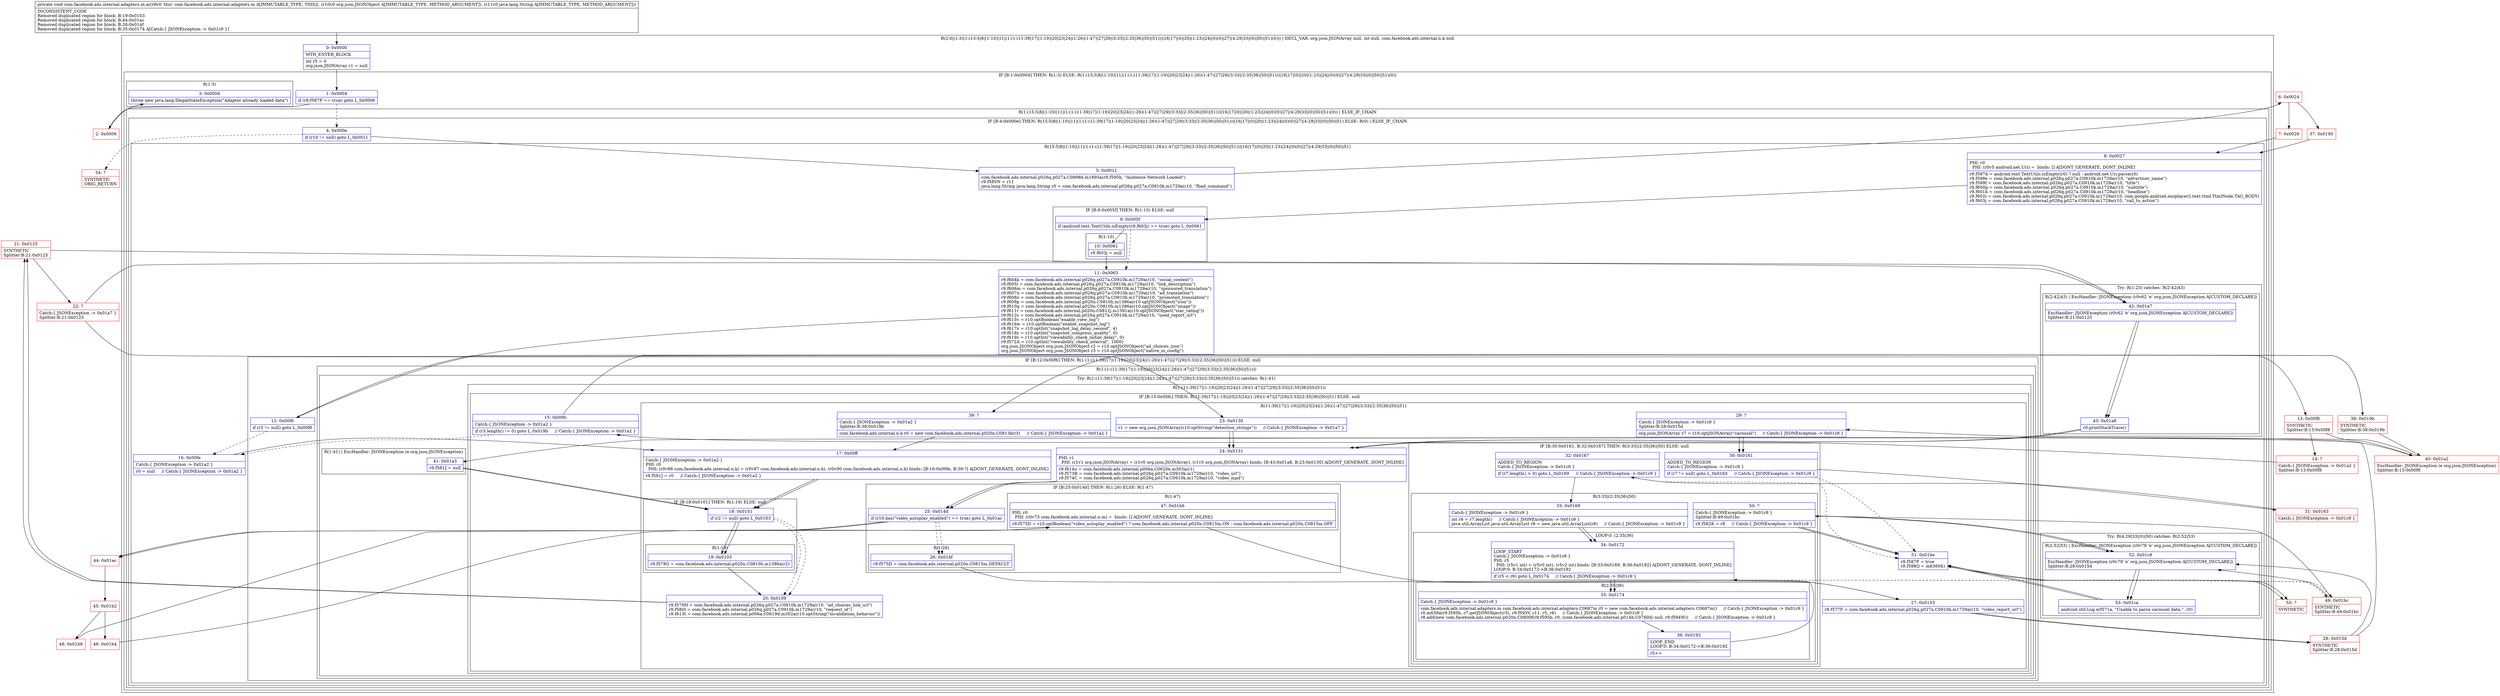 digraph "CFG forcom.facebook.ads.internal.adapters.m.a(Lorg\/json\/JSONObject;Ljava\/lang\/String;)V" {
subgraph cluster_Region_2137279845 {
label = "R(2:0|(1:3)(1:(15:5|8|(1:10)|11|(1:(1:(11:39|17|(1:19)|20|23|24|(1:26)(1:47)|27|29|(3:33|(2:35|36)|50)|51)))|16|17|(0)|20|(1:23)|24|(0)(0)|27|(4:29|33|(0)|50)|51)(0))) | DECL_VAR: org.json.JSONArray null, int null, com.facebook.ads.internal.n.k null\l";
node [shape=record,color=blue];
Node_0 [shape=record,label="{0\:\ 0x0000|MTH_ENTER_BLOCK\l|int r5 = 0\lorg.json.JSONArray r1 = null\l}"];
subgraph cluster_IfRegion_198787821 {
label = "IF [B:1:0x0004] THEN: R(1:3) ELSE: R(1:(15:5|8|(1:10)|11|(1:(1:(11:39|17|(1:19)|20|23|24|(1:26)(1:47)|27|29|(3:33|(2:35|36)|50)|51)))|16|17|(0)|20|(1:23)|24|(0)(0)|27|(4:29|33|(0)|50)|51)(0))";
node [shape=record,color=blue];
Node_1 [shape=record,label="{1\:\ 0x0004|if (r9.f587P == true) goto L_0x0006\l}"];
subgraph cluster_Region_994757978 {
label = "R(1:3)";
node [shape=record,color=blue];
Node_3 [shape=record,label="{3\:\ 0x000d|throw new java.lang.IllegalStateException(\"Adapter already loaded data\")\l}"];
}
subgraph cluster_Region_1348901652 {
label = "R(1:(15:5|8|(1:10)|11|(1:(1:(11:39|17|(1:19)|20|23|24|(1:26)(1:47)|27|29|(3:33|(2:35|36)|50)|51)))|16|17|(0)|20|(1:23)|24|(0)(0)|27|(4:29|33|(0)|50)|51)(0)) | ELSE_IF_CHAIN\l";
node [shape=record,color=blue];
subgraph cluster_IfRegion_2078812949 {
label = "IF [B:4:0x000e] THEN: R(15:5|8|(1:10)|11|(1:(1:(11:39|17|(1:19)|20|23|24|(1:26)(1:47)|27|29|(3:33|(2:35|36)|50)|51)))|16|17|(0)|20|(1:23)|24|(0)(0)|27|(4:29|33|(0)|50)|51) ELSE: R(0) | ELSE_IF_CHAIN\l";
node [shape=record,color=blue];
Node_4 [shape=record,label="{4\:\ 0x000e|if (r10 != null) goto L_0x0011\l}"];
subgraph cluster_Region_1904897210 {
label = "R(15:5|8|(1:10)|11|(1:(1:(11:39|17|(1:19)|20|23|24|(1:26)(1:47)|27|29|(3:33|(2:35|36)|50)|51)))|16|17|(0)|20|(1:23)|24|(0)(0)|27|(4:29|33|(0)|50)|51)";
node [shape=record,color=blue];
Node_5 [shape=record,label="{5\:\ 0x0011|com.facebook.ads.internal.p026q.p027a.C0898d.m1693a(r9.f595b, \"Audience Network Loaded\")\lr9.f585N = r11\ljava.lang.String java.lang.String r0 = com.facebook.ads.internal.p026q.p027a.C0910k.m1729a(r10, \"fbad_command\")\l}"];
Node_8 [shape=record,label="{8\:\ 0x0027|PHI: r0 \l  PHI: (r0v5 android.net.Uri) =  binds: [] A[DONT_GENERATE, DONT_INLINE]\l|r9.f597d = android.text.TextUtils.isEmpty(r0) ? null : android.net.Uri.parse(r0)\lr9.f598e = com.facebook.ads.internal.p026q.p027a.C0910k.m1729a(r10, \"advertiser_name\")\lr9.f599f = com.facebook.ads.internal.p026q.p027a.C0910k.m1729a(r10, \"title\")\lr9.f600g = com.facebook.ads.internal.p026q.p027a.C0910k.m1729a(r10, \"subtitle\")\lr9.f601h = com.facebook.ads.internal.p026q.p027a.C0910k.m1729a(r10, \"headline\")\lr9.f602i = com.facebook.ads.internal.p026q.p027a.C0910k.m1729a(r10, com.google.android.exoplayer2.text.ttml.TtmlNode.TAG_BODY)\lr9.f603j = com.facebook.ads.internal.p026q.p027a.C0910k.m1729a(r10, \"call_to_action\")\l}"];
subgraph cluster_IfRegion_979878063 {
label = "IF [B:9:0x005f] THEN: R(1:10) ELSE: null";
node [shape=record,color=blue];
Node_9 [shape=record,label="{9\:\ 0x005f|if (android.text.TextUtils.isEmpty(r9.f603j) == true) goto L_0x0061\l}"];
subgraph cluster_Region_1462434468 {
label = "R(1:10)";
node [shape=record,color=blue];
Node_10 [shape=record,label="{10\:\ 0x0061|r9.f603j = null\l}"];
}
}
Node_11 [shape=record,label="{11\:\ 0x0063|r9.f604k = com.facebook.ads.internal.p026q.p027a.C0910k.m1729a(r10, \"social_context\")\lr9.f605l = com.facebook.ads.internal.p026q.p027a.C0910k.m1729a(r10, \"link_description\")\lr9.f606m = com.facebook.ads.internal.p026q.p027a.C0910k.m1729a(r10, \"sponsored_translation\")\lr9.f607n = com.facebook.ads.internal.p026q.p027a.C0910k.m1729a(r10, \"ad_translation\")\lr9.f608o = com.facebook.ads.internal.p026q.p027a.C0910k.m1729a(r10, \"promoted_translation\")\lr9.f609p = com.facebook.ads.internal.p020n.C0810h.m1386a(r10.optJSONObject(\"icon\"))\lr9.f610q = com.facebook.ads.internal.p020n.C0810h.m1386a(r10.optJSONObject(\"image\"))\lr9.f611r = com.facebook.ads.internal.p020n.C0812j.m1391a(r10.optJSONObject(\"star_rating\"))\lr9.f612s = com.facebook.ads.internal.p026q.p027a.C0910k.m1729a(r10, \"used_report_url\")\lr9.f615v = r10.optBoolean(\"enable_view_log\")\lr9.f616w = r10.optBoolean(\"enable_snapshot_log\")\lr9.f617x = r10.optInt(\"snapshot_log_delay_second\", 4)\lr9.f618y = r10.optInt(\"snapshot_compress_quality\", 0)\lr9.f619z = r10.optInt(\"viewability_check_initial_delay\", 0)\lr9.f572A = r10.optInt(\"viewability_check_interval\", 1000)\lorg.json.JSONObject org.json.JSONObject r2 = r10.optJSONObject(\"ad_choices_icon\")\lorg.json.JSONObject org.json.JSONObject r3 = r10.optJSONObject(\"native_ui_config\")\l}"];
subgraph cluster_IfRegion_1622110137 {
label = "IF [B:12:0x00f6] THEN: R(1:(1:(11:39|17|(1:19)|20|23|24|(1:26)(1:47)|27|29|(3:33|(2:35|36)|50)|51))) ELSE: null";
node [shape=record,color=blue];
Node_12 [shape=record,label="{12\:\ 0x00f6|if (r3 != null) goto L_0x00f8\l}"];
subgraph cluster_Region_871396718 {
label = "R(1:(1:(11:39|17|(1:19)|20|23|24|(1:26)(1:47)|27|29|(3:33|(2:35|36)|50)|51)))";
node [shape=record,color=blue];
subgraph cluster_TryCatchRegion_159006854 {
label = "Try: R(1:(11:39|17|(1:19)|20|23|24|(1:26)(1:47)|27|29|(3:33|(2:35|36)|50)|51)) catches: R(1:41)";
node [shape=record,color=blue];
subgraph cluster_Region_219978686 {
label = "R(1:(11:39|17|(1:19)|20|23|24|(1:26)(1:47)|27|29|(3:33|(2:35|36)|50)|51))";
node [shape=record,color=blue];
subgraph cluster_IfRegion_1300856638 {
label = "IF [B:15:0x00fc] THEN: R(11:39|17|(1:19)|20|23|24|(1:26)(1:47)|27|29|(3:33|(2:35|36)|50)|51) ELSE: null";
node [shape=record,color=blue];
Node_15 [shape=record,label="{15\:\ 0x00fc|Catch:\{ JSONException \-\> 0x01a2 \}\l|if (r3.length() != 0) goto L_0x019b     \/\/ Catch:\{ JSONException \-\> 0x01a2 \}\l}"];
subgraph cluster_Region_748747125 {
label = "R(11:39|17|(1:19)|20|23|24|(1:26)(1:47)|27|29|(3:33|(2:35|36)|50)|51)";
node [shape=record,color=blue];
Node_39 [shape=record,label="{39\:\ ?|Catch:\{ JSONException \-\> 0x01a2 \}\lSplitter:B:38:0x019b\l|com.facebook.ads.internal.n.k r0 = new com.facebook.ads.internal.p020n.C0813k(r3)     \/\/ Catch:\{ JSONException \-\> 0x01a2 \}\l}"];
Node_17 [shape=record,label="{17\:\ 0x00ff|Catch:\{ JSONException \-\> 0x01a2 \}\lPHI: r0 \l  PHI: (r0v86 com.facebook.ads.internal.n.k) = (r0v87 com.facebook.ads.internal.n.k), (r0v90 com.facebook.ads.internal.n.k) binds: [B:16:0x00fe, B:39:?] A[DONT_GENERATE, DONT_INLINE]\l|r9.f581J = r0     \/\/ Catch:\{ JSONException \-\> 0x01a2 \}\l}"];
subgraph cluster_IfRegion_351747973 {
label = "IF [B:18:0x0101] THEN: R(1:19) ELSE: null";
node [shape=record,color=blue];
Node_18 [shape=record,label="{18\:\ 0x0101|if (r2 != null) goto L_0x0103\l}"];
subgraph cluster_Region_1068963647 {
label = "R(1:19)";
node [shape=record,color=blue];
Node_19 [shape=record,label="{19\:\ 0x0103|r9.f578G = com.facebook.ads.internal.p020n.C0810h.m1386a(r2)\l}"];
}
}
Node_20 [shape=record,label="{20\:\ 0x0109|r9.f579H = com.facebook.ads.internal.p026q.p027a.C0910k.m1729a(r10, \"ad_choices_link_url\")\lr9.f580I = com.facebook.ads.internal.p026q.p027a.C0910k.m1729a(r10, \"request_id\")\lr9.f613t = com.facebook.ads.internal.p006a.C0619d.m302a(r10.optString(\"invalidation_behavior\"))\l}"];
Node_23 [shape=record,label="{23\:\ 0x0130|r1 = new org.json.JSONArray(r10.optString(\"detection_strings\"))     \/\/ Catch:\{ JSONException \-\> 0x01a7 \}\l}"];
Node_24 [shape=record,label="{24\:\ 0x0131|PHI: r1 \l  PHI: (r1v1 org.json.JSONArray) = (r1v0 org.json.JSONArray), (r1v5 org.json.JSONArray) binds: [B:43:0x01a8, B:23:0x0130] A[DONT_GENERATE, DONT_INLINE]\l|r9.f614u = com.facebook.ads.internal.p006a.C0620e.m303a(r1)\lr9.f573B = com.facebook.ads.internal.p026q.p027a.C0910k.m1729a(r10, \"video_url\")\lr9.f574C = com.facebook.ads.internal.p026q.p027a.C0910k.m1729a(r10, \"video_mpd\")\l}"];
subgraph cluster_IfRegion_233029475 {
label = "IF [B:25:0x014d] THEN: R(1:26) ELSE: R(1:47)";
node [shape=record,color=blue];
Node_25 [shape=record,label="{25\:\ 0x014d|if (r10.has(\"video_autoplay_enabled\") == true) goto L_0x01ac\l}"];
subgraph cluster_Region_1023991988 {
label = "R(1:26)";
node [shape=record,color=blue];
Node_26 [shape=record,label="{26\:\ 0x014f|r9.f575D = com.facebook.ads.internal.p020n.C0815m.DEFAULT\l}"];
}
subgraph cluster_Region_1722677731 {
label = "R(1:47)";
node [shape=record,color=blue];
Node_47 [shape=record,label="{47\:\ 0x01b6|PHI: r0 \l  PHI: (r0v73 com.facebook.ads.internal.n.m) =  binds: [] A[DONT_GENERATE, DONT_INLINE]\l|r9.f575D = r10.optBoolean(\"video_autoplay_enabled\") ? com.facebook.ads.internal.p020n.C0815m.ON : com.facebook.ads.internal.p020n.C0815m.OFF\l}"];
}
}
Node_27 [shape=record,label="{27\:\ 0x0153|r9.f577F = com.facebook.ads.internal.p026q.p027a.C0910k.m1729a(r10, \"video_report_url\")\l}"];
Node_29 [shape=record,label="{29\:\ ?|Catch:\{ JSONException \-\> 0x01c9 \}\lSplitter:B:28:0x015d\l|org.json.JSONArray r7 = r10.optJSONArray(\"carousel\")     \/\/ Catch:\{ JSONException \-\> 0x01c9 \}\l}"];
subgraph cluster_IfRegion_429287376 {
label = "IF [B:30:0x0161, B:32:0x0167] THEN: R(3:33|(2:35|36)|50) ELSE: null";
node [shape=record,color=blue];
Node_30 [shape=record,label="{30\:\ 0x0161|ADDED_TO_REGION\lCatch:\{ JSONException \-\> 0x01c9 \}\l|if (r7 != null) goto L_0x0163     \/\/ Catch:\{ JSONException \-\> 0x01c9 \}\l}"];
Node_32 [shape=record,label="{32\:\ 0x0167|ADDED_TO_REGION\lCatch:\{ JSONException \-\> 0x01c9 \}\l|if (r7.length() \> 0) goto L_0x0169     \/\/ Catch:\{ JSONException \-\> 0x01c9 \}\l}"];
subgraph cluster_Region_39780860 {
label = "R(3:33|(2:35|36)|50)";
node [shape=record,color=blue];
Node_33 [shape=record,label="{33\:\ 0x0169|Catch:\{ JSONException \-\> 0x01c9 \}\l|int r6 = r7.length()     \/\/ Catch:\{ JSONException \-\> 0x01c9 \}\ljava.util.ArrayList java.util.ArrayList r8 = new java.util.ArrayList(r6)     \/\/ Catch:\{ JSONException \-\> 0x01c9 \}\l}"];
subgraph cluster_LoopRegion_1215955318 {
label = "LOOP:0: (2:35|36)";
node [shape=record,color=blue];
Node_34 [shape=record,label="{34\:\ 0x0172|LOOP_START\lCatch:\{ JSONException \-\> 0x01c9 \}\lPHI: r5 \l  PHI: (r5v1 int) = (r5v0 int), (r5v2 int) binds: [B:33:0x0169, B:36:0x0192] A[DONT_GENERATE, DONT_INLINE]\lLOOP:0: B:34:0x0172\-\>B:36:0x0192\l|if (r5 \< r6) goto L_0x0174     \/\/ Catch:\{ JSONException \-\> 0x01c9 \}\l}"];
subgraph cluster_Region_1178630357 {
label = "R(2:35|36)";
node [shape=record,color=blue];
Node_35 [shape=record,label="{35\:\ 0x0174|Catch:\{ JSONException \-\> 0x01c9 \}\l|com.facebook.ads.internal.adapters.m com.facebook.ads.internal.adapters.C0687m r0 = new com.facebook.ads.internal.adapters.C0687m()     \/\/ Catch:\{ JSONException \-\> 0x01c9 \}\lr0.m639a(r9.f595b, r7.getJSONObject(r5), r9.f593V, r11, r5, r6)     \/\/ Catch:\{ JSONException \-\> 0x01c9 \}\lr8.add(new com.facebook.ads.internal.p020n.C0800f(r9.f595b, r0, (com.facebook.ads.internal.p014h.C0760d) null, r9.f594W))     \/\/ Catch:\{ JSONException \-\> 0x01c9 \}\l}"];
Node_36 [shape=record,label="{36\:\ 0x0192|LOOP_END\lLOOP:0: B:34:0x0172\-\>B:36:0x0192\l|r5++\l}"];
}
}
Node_50 [shape=record,label="{50\:\ ?|Catch:\{ JSONException \-\> 0x01c9 \}\lSplitter:B:49:0x01bc\l|r9.f582K = r8     \/\/ Catch:\{ JSONException \-\> 0x01c9 \}\l}"];
}
}
Node_51 [shape=record,label="{51\:\ 0x01be|r9.f587P = true\lr9.f588Q = m636M()\l}"];
}
}
}
subgraph cluster_Region_260399075 {
label = "R(1:41) | ExcHandler: JSONException (e org.json.JSONException)\l";
node [shape=record,color=blue];
Node_41 [shape=record,label="{41\:\ 0x01a3|r9.f581J = null\l}"];
}
}
}
}
Node_16 [shape=record,label="{16\:\ 0x00fe|Catch:\{ JSONException \-\> 0x01a2 \}\l|r0 = null     \/\/ Catch:\{ JSONException \-\> 0x01a2 \}\l}"];
Node_17 [shape=record,label="{17\:\ 0x00ff|Catch:\{ JSONException \-\> 0x01a2 \}\lPHI: r0 \l  PHI: (r0v86 com.facebook.ads.internal.n.k) = (r0v87 com.facebook.ads.internal.n.k), (r0v90 com.facebook.ads.internal.n.k) binds: [B:16:0x00fe, B:39:?] A[DONT_GENERATE, DONT_INLINE]\l|r9.f581J = r0     \/\/ Catch:\{ JSONException \-\> 0x01a2 \}\l}"];
subgraph cluster_IfRegion_1122116835 {
label = "IF [B:18:0x0101] THEN: R(0) ELSE: null";
node [shape=record,color=blue];
Node_18 [shape=record,label="{18\:\ 0x0101|if (r2 != null) goto L_0x0103\l}"];
subgraph cluster_Region_529396183 {
label = "R(0)";
node [shape=record,color=blue];
}
}
Node_20 [shape=record,label="{20\:\ 0x0109|r9.f579H = com.facebook.ads.internal.p026q.p027a.C0910k.m1729a(r10, \"ad_choices_link_url\")\lr9.f580I = com.facebook.ads.internal.p026q.p027a.C0910k.m1729a(r10, \"request_id\")\lr9.f613t = com.facebook.ads.internal.p006a.C0619d.m302a(r10.optString(\"invalidation_behavior\"))\l}"];
subgraph cluster_TryCatchRegion_1702539218 {
label = "Try: R(1:23) catches: R(2:42|43)";
node [shape=record,color=blue];
subgraph cluster_Region_885603366 {
label = "R(1:23)";
node [shape=record,color=blue];
Node_23 [shape=record,label="{23\:\ 0x0130|r1 = new org.json.JSONArray(r10.optString(\"detection_strings\"))     \/\/ Catch:\{ JSONException \-\> 0x01a7 \}\l}"];
}
subgraph cluster_Region_1813061759 {
label = "R(2:42|43) | ExcHandler: JSONException (r0v62 'e' org.json.JSONException A[CUSTOM_DECLARE])\l";
node [shape=record,color=blue];
Node_42 [shape=record,label="{42\:\ 0x01a7|ExcHandler: JSONException (r0v62 'e' org.json.JSONException A[CUSTOM_DECLARE])\lSplitter:B:21:0x0125\l}"];
Node_43 [shape=record,label="{43\:\ 0x01a8|r0.printStackTrace()\l}"];
}
}
Node_24 [shape=record,label="{24\:\ 0x0131|PHI: r1 \l  PHI: (r1v1 org.json.JSONArray) = (r1v0 org.json.JSONArray), (r1v5 org.json.JSONArray) binds: [B:43:0x01a8, B:23:0x0130] A[DONT_GENERATE, DONT_INLINE]\l|r9.f614u = com.facebook.ads.internal.p006a.C0620e.m303a(r1)\lr9.f573B = com.facebook.ads.internal.p026q.p027a.C0910k.m1729a(r10, \"video_url\")\lr9.f574C = com.facebook.ads.internal.p026q.p027a.C0910k.m1729a(r10, \"video_mpd\")\l}"];
subgraph cluster_IfRegion_1238241369 {
label = "IF [B:25:0x014d] THEN: R(0) ELSE: R(0)";
node [shape=record,color=blue];
Node_25 [shape=record,label="{25\:\ 0x014d|if (r10.has(\"video_autoplay_enabled\") == true) goto L_0x01ac\l}"];
subgraph cluster_Region_960316414 {
label = "R(0)";
node [shape=record,color=blue];
}
subgraph cluster_Region_160005940 {
label = "R(0)";
node [shape=record,color=blue];
}
}
Node_27 [shape=record,label="{27\:\ 0x0153|r9.f577F = com.facebook.ads.internal.p026q.p027a.C0910k.m1729a(r10, \"video_report_url\")\l}"];
subgraph cluster_TryCatchRegion_1820239010 {
label = "Try: R(4:29|33|(0)|50) catches: R(2:52|53)";
node [shape=record,color=blue];
subgraph cluster_Region_1249941343 {
label = "R(4:29|33|(0)|50)";
node [shape=record,color=blue];
Node_29 [shape=record,label="{29\:\ ?|Catch:\{ JSONException \-\> 0x01c9 \}\lSplitter:B:28:0x015d\l|org.json.JSONArray r7 = r10.optJSONArray(\"carousel\")     \/\/ Catch:\{ JSONException \-\> 0x01c9 \}\l}"];
Node_33 [shape=record,label="{33\:\ 0x0169|Catch:\{ JSONException \-\> 0x01c9 \}\l|int r6 = r7.length()     \/\/ Catch:\{ JSONException \-\> 0x01c9 \}\ljava.util.ArrayList java.util.ArrayList r8 = new java.util.ArrayList(r6)     \/\/ Catch:\{ JSONException \-\> 0x01c9 \}\l}"];
subgraph cluster_LoopRegion_1903332699 {
label = "LOOP:0: (0)";
node [shape=record,color=blue];
Node_34 [shape=record,label="{34\:\ 0x0172|LOOP_START\lCatch:\{ JSONException \-\> 0x01c9 \}\lPHI: r5 \l  PHI: (r5v1 int) = (r5v0 int), (r5v2 int) binds: [B:33:0x0169, B:36:0x0192] A[DONT_GENERATE, DONT_INLINE]\lLOOP:0: B:34:0x0172\-\>B:36:0x0192\l|if (r5 \< r6) goto L_0x0174     \/\/ Catch:\{ JSONException \-\> 0x01c9 \}\l}"];
subgraph cluster_Region_1435188652 {
label = "R(0)";
node [shape=record,color=blue];
}
}
Node_50 [shape=record,label="{50\:\ ?|Catch:\{ JSONException \-\> 0x01c9 \}\lSplitter:B:49:0x01bc\l|r9.f582K = r8     \/\/ Catch:\{ JSONException \-\> 0x01c9 \}\l}"];
}
subgraph cluster_Region_108705360 {
label = "R(2:52|53) | ExcHandler: JSONException (r0v78 'e' org.json.JSONException A[CUSTOM_DECLARE])\l";
node [shape=record,color=blue];
Node_52 [shape=record,label="{52\:\ 0x01c9|ExcHandler: JSONException (r0v78 'e' org.json.JSONException A[CUSTOM_DECLARE])\lSplitter:B:28:0x015d\l}"];
Node_53 [shape=record,label="{53\:\ 0x01ca|android.util.Log.e(f571a, \"Unable to parse carousel data.\", r0)\l}"];
}
}
Node_51 [shape=record,label="{51\:\ 0x01be|r9.f587P = true\lr9.f588Q = m636M()\l}"];
}
subgraph cluster_Region_1153964404 {
label = "R(0)";
node [shape=record,color=blue];
}
}
}
}
}
subgraph cluster_Region_260399075 {
label = "R(1:41) | ExcHandler: JSONException (e org.json.JSONException)\l";
node [shape=record,color=blue];
Node_41 [shape=record,label="{41\:\ 0x01a3|r9.f581J = null\l}"];
}
subgraph cluster_Region_1813061759 {
label = "R(2:42|43) | ExcHandler: JSONException (r0v62 'e' org.json.JSONException A[CUSTOM_DECLARE])\l";
node [shape=record,color=blue];
Node_42 [shape=record,label="{42\:\ 0x01a7|ExcHandler: JSONException (r0v62 'e' org.json.JSONException A[CUSTOM_DECLARE])\lSplitter:B:21:0x0125\l}"];
Node_43 [shape=record,label="{43\:\ 0x01a8|r0.printStackTrace()\l}"];
}
subgraph cluster_Region_108705360 {
label = "R(2:52|53) | ExcHandler: JSONException (r0v78 'e' org.json.JSONException A[CUSTOM_DECLARE])\l";
node [shape=record,color=blue];
Node_52 [shape=record,label="{52\:\ 0x01c9|ExcHandler: JSONException (r0v78 'e' org.json.JSONException A[CUSTOM_DECLARE])\lSplitter:B:28:0x015d\l}"];
Node_53 [shape=record,label="{53\:\ 0x01ca|android.util.Log.e(f571a, \"Unable to parse carousel data.\", r0)\l}"];
}
Node_2 [shape=record,color=red,label="{2\:\ 0x0006}"];
Node_6 [shape=record,color=red,label="{6\:\ 0x0024}"];
Node_7 [shape=record,color=red,label="{7\:\ 0x0026}"];
Node_13 [shape=record,color=red,label="{13\:\ 0x00f8|SYNTHETIC\lSplitter:B:13:0x00f8\l}"];
Node_14 [shape=record,color=red,label="{14\:\ ?|Catch:\{ JSONException \-\> 0x01a2 \}\lSplitter:B:13:0x00f8\l}"];
Node_21 [shape=record,color=red,label="{21\:\ 0x0125|SYNTHETIC\lSplitter:B:21:0x0125\l}"];
Node_22 [shape=record,color=red,label="{22\:\ ?|Catch:\{ JSONException \-\> 0x01a7 \}\lSplitter:B:21:0x0125\l}"];
Node_28 [shape=record,color=red,label="{28\:\ 0x015d|SYNTHETIC\lSplitter:B:28:0x015d\l}"];
Node_31 [shape=record,color=red,label="{31\:\ 0x0163|Catch:\{ JSONException \-\> 0x01c9 \}\l}"];
Node_37 [shape=record,color=red,label="{37\:\ 0x0195}"];
Node_38 [shape=record,color=red,label="{38\:\ 0x019b|SYNTHETIC\lSplitter:B:38:0x019b\l}"];
Node_40 [shape=record,color=red,label="{40\:\ 0x01a2|ExcHandler: JSONException (e org.json.JSONException)\lSplitter:B:13:0x00f8\l}"];
Node_44 [shape=record,color=red,label="{44\:\ 0x01ac}"];
Node_45 [shape=record,color=red,label="{45\:\ 0x01b2}"];
Node_46 [shape=record,color=red,label="{46\:\ 0x01b4}"];
Node_48 [shape=record,color=red,label="{48\:\ 0x01b9}"];
Node_49 [shape=record,color=red,label="{49\:\ 0x01bc|SYNTHETIC\lSplitter:B:49:0x01bc\l}"];
Node_54 [shape=record,color=red,label="{54\:\ ?|SYNTHETIC\lORIG_RETURN\l}"];
Node_55 [shape=record,color=red,label="{55\:\ ?|SYNTHETIC\l}"];
MethodNode[shape=record,label="{private void com.facebook.ads.internal.adapters.m.a((r9v0 'this' com.facebook.ads.internal.adapters.m A[IMMUTABLE_TYPE, THIS]), (r10v0 org.json.JSONObject A[IMMUTABLE_TYPE, METHOD_ARGUMENT]), (r11v0 java.lang.String A[IMMUTABLE_TYPE, METHOD_ARGUMENT]))  | INCONSISTENT_CODE\lRemoved duplicated region for block: B:19:0x0103 \lRemoved duplicated region for block: B:44:0x01ac \lRemoved duplicated region for block: B:26:0x014f \lRemoved duplicated region for block: B:35:0x0174 A[Catch:\{ JSONException \-\> 0x01c9 \}]\l}"];
MethodNode -> Node_0;
Node_0 -> Node_1;
Node_1 -> Node_2;
Node_1 -> Node_4[style=dashed];
Node_4 -> Node_5;
Node_4 -> Node_54[style=dashed];
Node_5 -> Node_6;
Node_8 -> Node_9;
Node_9 -> Node_10;
Node_9 -> Node_11[style=dashed];
Node_10 -> Node_11;
Node_11 -> Node_12;
Node_12 -> Node_13;
Node_12 -> Node_16[style=dashed];
Node_15 -> Node_16[style=dashed];
Node_15 -> Node_38;
Node_39 -> Node_40;
Node_39 -> Node_17;
Node_17 -> Node_18;
Node_18 -> Node_19;
Node_18 -> Node_20[style=dashed];
Node_19 -> Node_20;
Node_20 -> Node_21;
Node_23 -> Node_24;
Node_24 -> Node_25;
Node_25 -> Node_26[style=dashed];
Node_25 -> Node_44;
Node_26 -> Node_27;
Node_47 -> Node_27;
Node_27 -> Node_28;
Node_29 -> Node_30;
Node_30 -> Node_31;
Node_30 -> Node_51[style=dashed];
Node_32 -> Node_33;
Node_32 -> Node_51[style=dashed];
Node_33 -> Node_34;
Node_34 -> Node_35;
Node_34 -> Node_49[style=dashed];
Node_35 -> Node_36;
Node_36 -> Node_34;
Node_50 -> Node_51;
Node_50 -> Node_52;
Node_51 -> Node_55;
Node_41 -> Node_18;
Node_16 -> Node_17;
Node_17 -> Node_18;
Node_18 -> Node_19;
Node_18 -> Node_20[style=dashed];
Node_20 -> Node_21;
Node_23 -> Node_24;
Node_42 -> Node_43;
Node_43 -> Node_24;
Node_24 -> Node_25;
Node_25 -> Node_26[style=dashed];
Node_25 -> Node_44;
Node_27 -> Node_28;
Node_29 -> Node_30;
Node_33 -> Node_34;
Node_34 -> Node_35;
Node_34 -> Node_49[style=dashed];
Node_50 -> Node_51;
Node_50 -> Node_52;
Node_52 -> Node_53;
Node_53 -> Node_51;
Node_51 -> Node_55;
Node_41 -> Node_18;
Node_42 -> Node_43;
Node_43 -> Node_24;
Node_52 -> Node_53;
Node_53 -> Node_51;
Node_2 -> Node_3;
Node_6 -> Node_7;
Node_6 -> Node_37;
Node_7 -> Node_8;
Node_13 -> Node_14;
Node_13 -> Node_40;
Node_14 -> Node_15;
Node_21 -> Node_22;
Node_21 -> Node_42;
Node_22 -> Node_23;
Node_22 -> Node_42;
Node_28 -> Node_29;
Node_28 -> Node_52;
Node_31 -> Node_32;
Node_37 -> Node_8;
Node_38 -> Node_39;
Node_38 -> Node_40;
Node_40 -> Node_41;
Node_44 -> Node_45;
Node_45 -> Node_46;
Node_45 -> Node_48;
Node_46 -> Node_47;
Node_48 -> Node_47;
Node_49 -> Node_50;
Node_49 -> Node_52;
}

